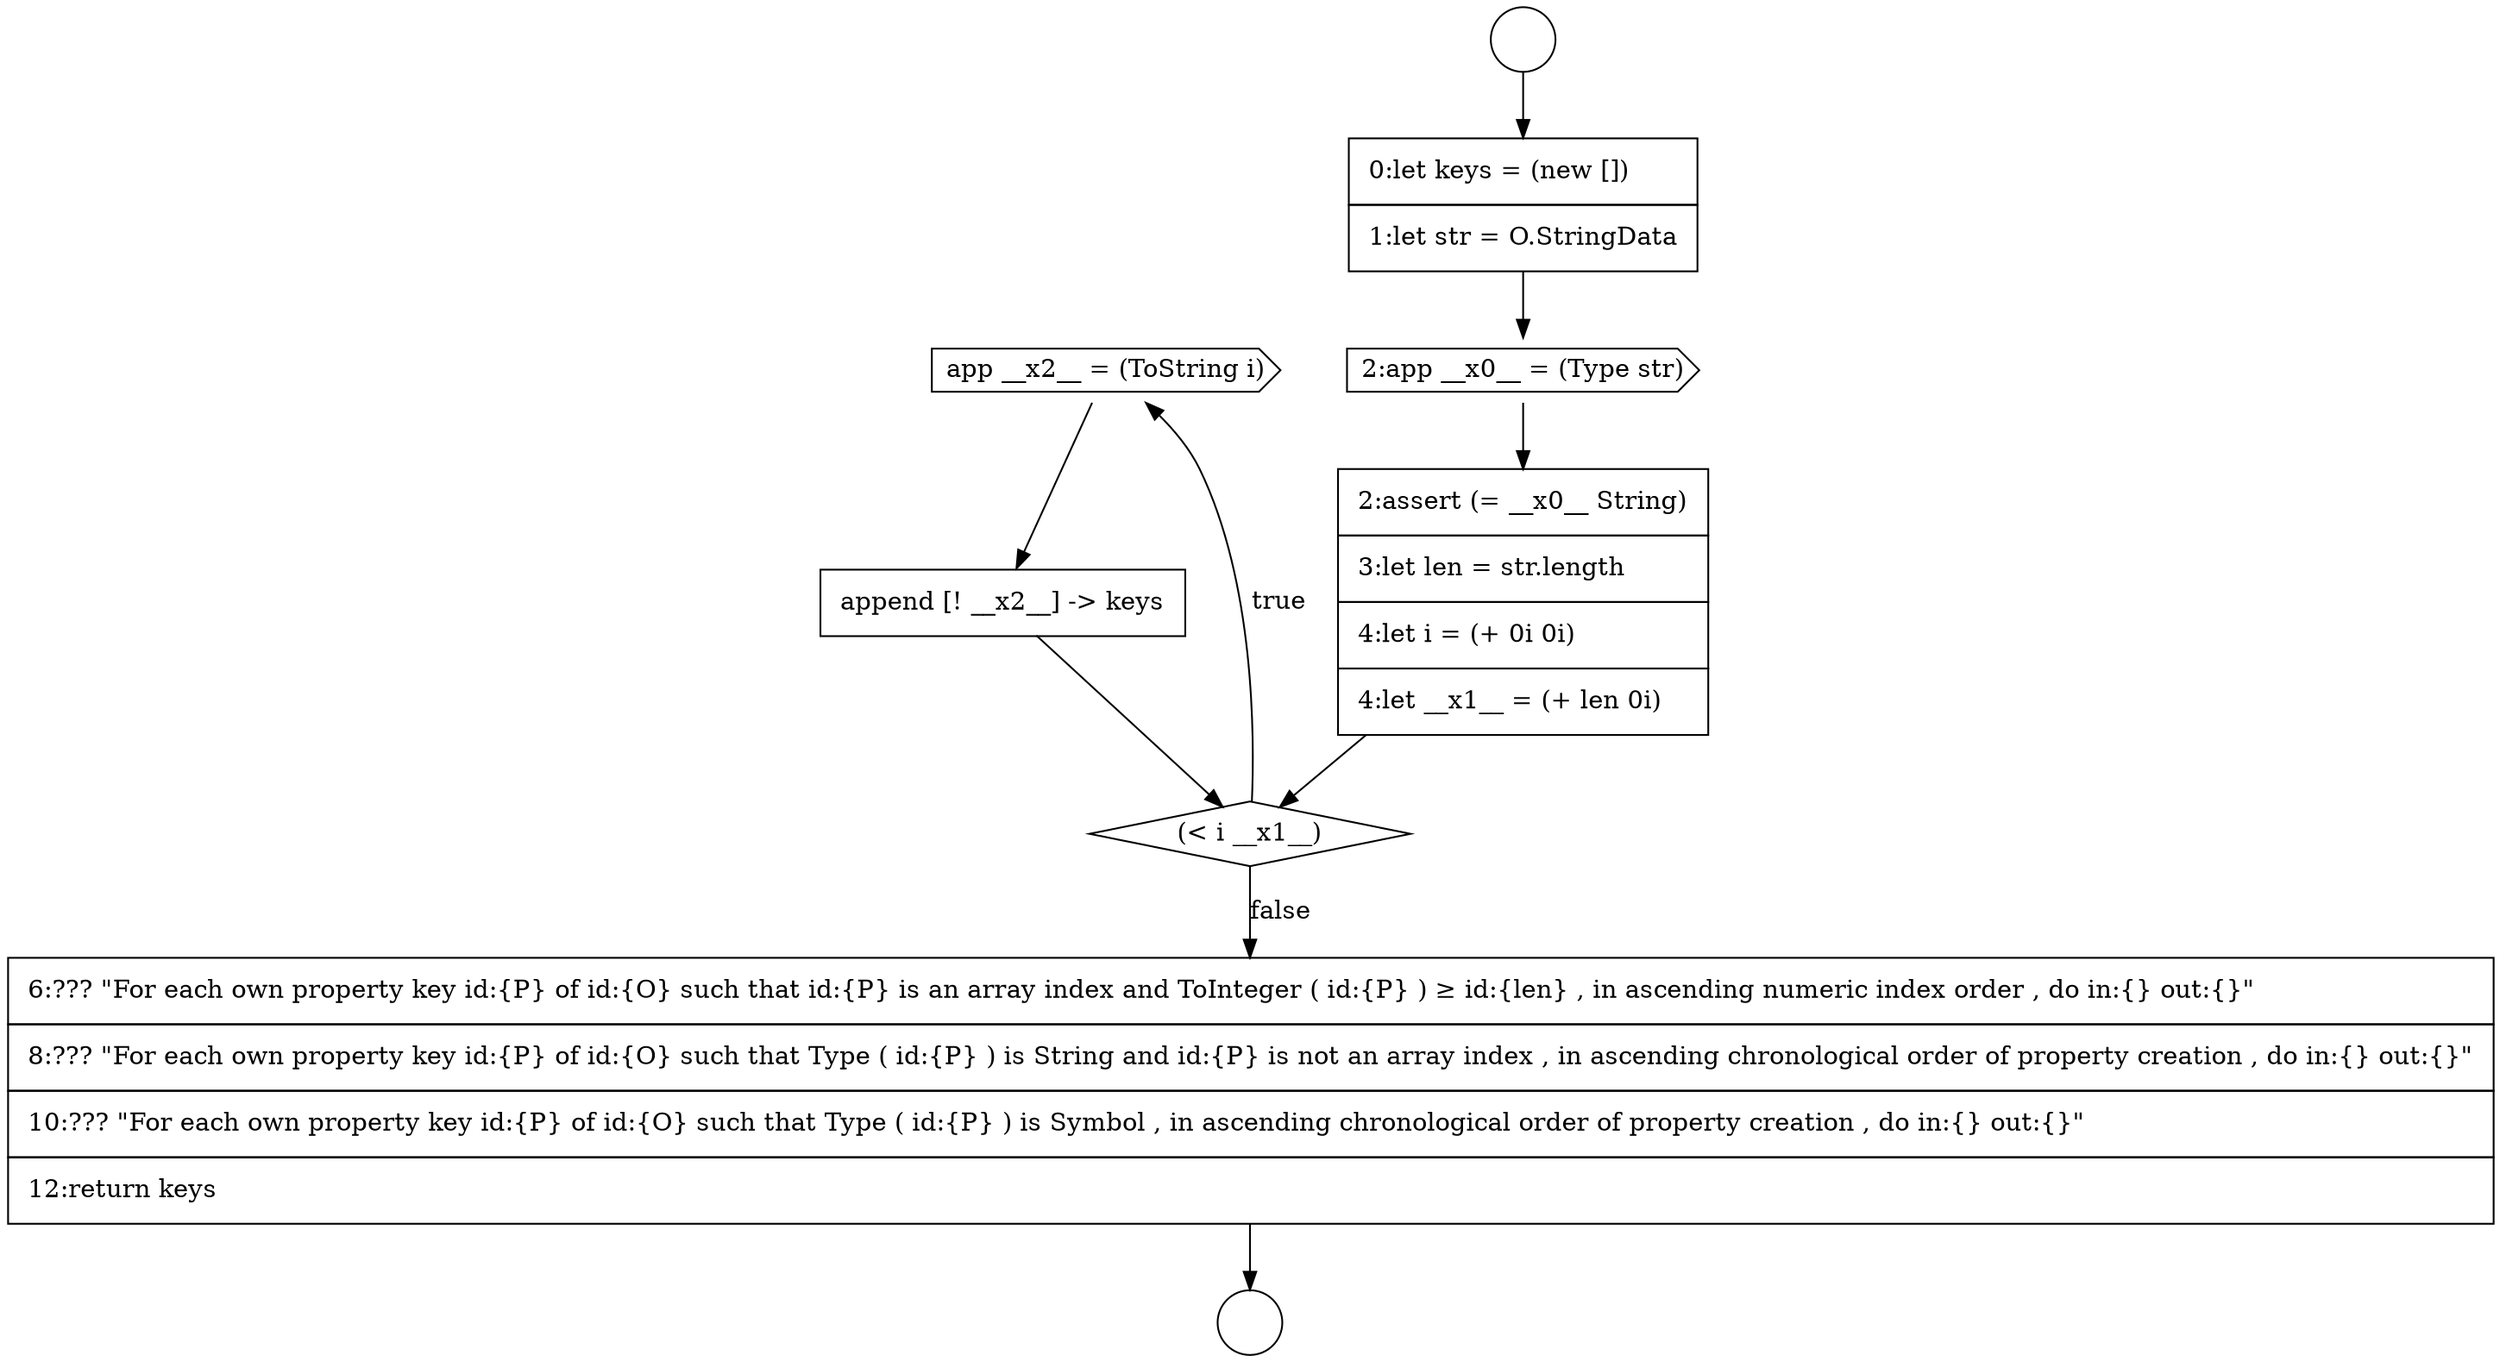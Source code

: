 digraph {
  node2434 [shape=cds, label=<<font color="black">app __x2__ = (ToString i)</font>> color="black" fillcolor="white" style=filled]
  node2432 [shape=none, margin=0, label=<<font color="black">
    <table border="0" cellborder="1" cellspacing="0" cellpadding="10">
      <tr><td align="left">2:assert (= __x0__ String)</td></tr>
      <tr><td align="left">3:let len = str.length</td></tr>
      <tr><td align="left">4:let i = (+ 0i 0i)</td></tr>
      <tr><td align="left">4:let __x1__ = (+ len 0i)</td></tr>
    </table>
  </font>> color="black" fillcolor="white" style=filled]
  node2428 [shape=circle label=" " color="black" fillcolor="white" style=filled]
  node2433 [shape=diamond, label=<<font color="black">(&lt; i __x1__)</font>> color="black" fillcolor="white" style=filled]
  node2429 [shape=circle label=" " color="black" fillcolor="white" style=filled]
  node2435 [shape=none, margin=0, label=<<font color="black">
    <table border="0" cellborder="1" cellspacing="0" cellpadding="10">
      <tr><td align="left">append [! __x2__] -&gt; keys</td></tr>
    </table>
  </font>> color="black" fillcolor="white" style=filled]
  node2431 [shape=cds, label=<<font color="black">2:app __x0__ = (Type str)</font>> color="black" fillcolor="white" style=filled]
  node2430 [shape=none, margin=0, label=<<font color="black">
    <table border="0" cellborder="1" cellspacing="0" cellpadding="10">
      <tr><td align="left">0:let keys = (new [])</td></tr>
      <tr><td align="left">1:let str = O.StringData</td></tr>
    </table>
  </font>> color="black" fillcolor="white" style=filled]
  node2436 [shape=none, margin=0, label=<<font color="black">
    <table border="0" cellborder="1" cellspacing="0" cellpadding="10">
      <tr><td align="left">6:??? &quot;For each own property key id:{P} of id:{O} such that id:{P} is an array index and ToInteger ( id:{P} ) &ge; id:{len} , in ascending numeric index order , do in:{} out:{}&quot;</td></tr>
      <tr><td align="left">8:??? &quot;For each own property key id:{P} of id:{O} such that Type ( id:{P} ) is String and id:{P} is not an array index , in ascending chronological order of property creation , do in:{} out:{}&quot;</td></tr>
      <tr><td align="left">10:??? &quot;For each own property key id:{P} of id:{O} such that Type ( id:{P} ) is Symbol , in ascending chronological order of property creation , do in:{} out:{}&quot;</td></tr>
      <tr><td align="left">12:return keys</td></tr>
    </table>
  </font>> color="black" fillcolor="white" style=filled]
  node2432 -> node2433 [ color="black"]
  node2433 -> node2434 [label=<<font color="black">true</font>> color="black"]
  node2433 -> node2436 [label=<<font color="black">false</font>> color="black"]
  node2431 -> node2432 [ color="black"]
  node2428 -> node2430 [ color="black"]
  node2430 -> node2431 [ color="black"]
  node2435 -> node2433 [ color="black"]
  node2434 -> node2435 [ color="black"]
  node2436 -> node2429 [ color="black"]
}
